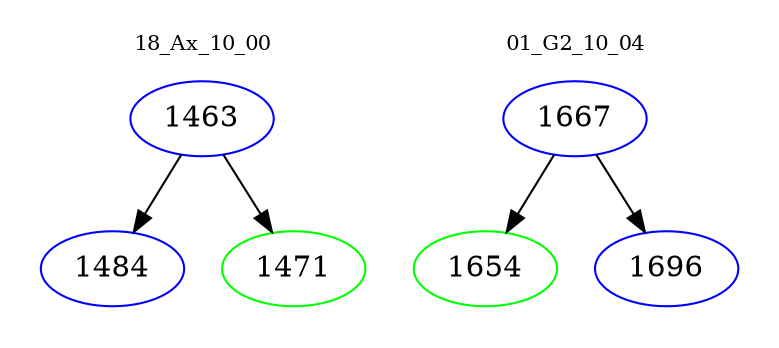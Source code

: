 digraph{
subgraph cluster_0 {
color = white
label = "18_Ax_10_00";
fontsize=10;
T0_1463 [label="1463", color="blue"]
T0_1463 -> T0_1484 [color="black"]
T0_1484 [label="1484", color="blue"]
T0_1463 -> T0_1471 [color="black"]
T0_1471 [label="1471", color="green"]
}
subgraph cluster_1 {
color = white
label = "01_G2_10_04";
fontsize=10;
T1_1667 [label="1667", color="blue"]
T1_1667 -> T1_1654 [color="black"]
T1_1654 [label="1654", color="green"]
T1_1667 -> T1_1696 [color="black"]
T1_1696 [label="1696", color="blue"]
}
}
